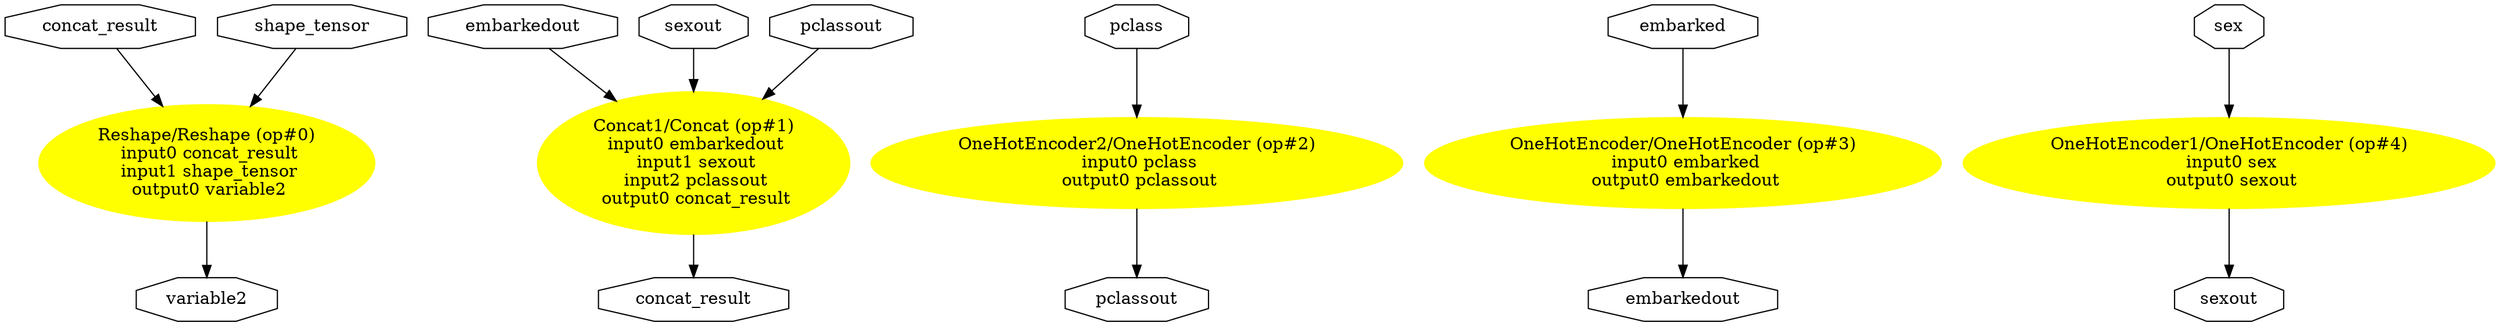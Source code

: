digraph pipeline_titanic {
	graph [bb="0,0,1692.9,261.38",
		rankdir=TB
	];
	node [label="\N"];
	"Reshape/Reshape (op#0)\n input0 concat_result\n input1 shape_tensor\n output0 variable2"	 [URL="javascript:alert('')",
		color=yellow,
		fillcolor=yellow,
		height=1.3356,
		pos="138.72,130.69",
		style=filled,
		width=3.1034];
	variable20	 [height=0.5,
		label=variable2,
		pos="138.72,18",
		shape=octagon,
		width=1.2897];
	"Reshape/Reshape (op#0)\n input0 concat_result\n input1 shape_tensor\n output0 variable2" -> variable20	 [pos="e,138.72,36.132 138.72,82.426 138.72,70.087 138.72,57.199 138.72,46.289"];
	concat_result0	 [height=0.5,
		label=concat_result,
		pos="64.721,243.38",
		shape=octagon,
		width=1.7978];
	concat_result0 -> "Reshape/Reshape (op#0)\n input0 concat_result\n input1 shape_tensor\n output0 variable2"	 [pos="e,108.41,177.03 76.284,225.08 83.488,214.31 93.185,199.8 102.79,185.44"];
	shape_tensor0	 [height=0.5,
		label=shape_tensor,
		pos="211.72,243.38",
		shape=octagon,
		width=1.7783];
	shape_tensor0 -> "Reshape/Reshape (op#0)\n input0 concat_result\n input1 shape_tensor\n output0 variable2"	 [pos="e,168.62,177.03 200.32,225.08 193.21,214.31 183.64,199.8 174.17,185.44"];
	"Concat1/Concat (op#1)\n input0 embarkedout\n input1 sexout\n input2 pclassout\n output0 concat_result"	 [URL="javascript:alert('')",
		color=yellow,
		fillcolor=yellow,
		height=1.6303,
		pos="474.72,130.69",
		style=filled,
		width=2.9463];
	concat_result1	 [height=0.5,
		label=concat_result,
		pos="474.72,18",
		shape=octagon,
		width=1.7978];
	"Concat1/Concat (op#1)\n input0 embarkedout\n input1 sexout\n input2 pclassout\n output0 concat_result" -> concat_result1	 [pos="e,474.72,36.265 474.72,71.751 474.72,62.934 474.72,54.205 474.72,46.462"];
	embarkedout0	 [height=0.5,
		label=embarkedout,
		pos="356.72,243.38",
		shape=octagon,
		width=1.7392];
	embarkedout0 -> "Concat1/Concat (op#1)\n input0 embarkedout\n input1 sexout\n input2 pclassout\n output0 concat_result"	 [pos="e,421.55,181.57 374.9,225.33 385.58,215.31 399.76,202.01 414.07,188.58"];
	sexout0	 [height=0.5,
		label=sexout,
		pos="474.72,243.38",
		shape=octagon,
		width=1.0357];
	sexout0 -> "Concat1/Concat (op#1)\n input0 embarkedout\n input1 sexout\n input2 pclassout\n output0 concat_result"	 [pos="e,474.72,189.63 474.72,225.08 474.72,217.94 474.72,209.16 474.72,199.86"];
	pclassout0	 [height=0.5,
		label=pclassout,
		pos="579.72,243.38",
		shape=octagon,
		width=1.3679];
	pclassout0 -> "Concat1/Concat (op#1)\n input0 embarkedout\n input1 sexout\n input2 pclassout\n output0 concat_result"	 [pos="e,523.69,183.31 563.32,225.08 554.35,215.63 542.66,203.31 530.72,190.72"];
	"OneHotEncoder2/OneHotEncoder (op#2)\n input0 pclass\n output0 pclassout"	 [URL="javascript:alert('')",
		color=yellow,
		fillcolor=yellow,
		height=1.041,
		pos="776.72,130.69",
		style=filled,
		width=4.9497];
	pclassout1	 [height=0.5,
		label=pclassout,
		pos="776.72,18",
		shape=octagon,
		width=1.3679];
	"OneHotEncoder2/OneHotEncoder (op#2)\n input0 pclass\n output0 pclassout" -> pclassout1	 [pos="e,776.72,36.288 776.72,93.139 776.72,77.884 776.72,60.468 776.72,46.35"];
	pclass0	 [height=0.5,
		label=pclass,
		pos="776.72,243.38",
		shape=octagon,
		width=1.0162];
	pclass0 -> "OneHotEncoder2/OneHotEncoder (op#2)\n input0 pclass\n output0 pclassout"	 [pos="e,776.72,168.55 776.72,225.08 776.72,212.6 776.72,195.1 776.72,178.62"];
	"OneHotEncoder/OneHotEncoder (op#3)\n input0 embarked\n output0 embarkedout"	 [URL="javascript:alert('')",
		color=yellow,
		fillcolor=yellow,
		height=1.041,
		pos="1145.7,130.69",
		style=filled,
		width=4.8123];
	embarkedout1	 [height=0.5,
		label=embarkedout,
		pos="1145.7,18",
		shape=octagon,
		width=1.7392];
	"OneHotEncoder/OneHotEncoder (op#3)\n input0 embarked\n output0 embarkedout" -> embarkedout1	 [pos="e,1145.7,36.288 1145.7,93.139 1145.7,77.884 1145.7,60.468 1145.7,46.35"];
	embarked0	 [height=0.5,
		label=embarked,
		pos="1145.7,243.38",
		shape=octagon,
		width=1.3874];
	embarked0 -> "OneHotEncoder/OneHotEncoder (op#3)\n input0 embarked\n output0 embarkedout"	 [pos="e,1145.7,168.55 1145.7,225.08 1145.7,212.6 1145.7,195.1 1145.7,178.62"];
	"OneHotEncoder1/OneHotEncoder (op#4)\n input0 sex\n output0 sexout"	 [URL="javascript:alert('')",
		color=yellow,
		fillcolor=yellow,
		height=1.041,
		pos="1514.7,130.69",
		style=filled,
		width=4.9497];
	sexout1	 [height=0.5,
		label=sexout,
		pos="1514.7,18",
		shape=octagon,
		width=1.0357];
	"OneHotEncoder1/OneHotEncoder (op#4)\n input0 sex\n output0 sexout" -> sexout1	 [pos="e,1514.7,36.288 1514.7,93.139 1514.7,77.884 1514.7,60.468 1514.7,46.35"];
	sex0	 [height=0.5,
		label=sex,
		pos="1514.7,243.38",
		shape=octagon,
		width=0.75];
	sex0 -> "OneHotEncoder1/OneHotEncoder (op#4)\n input0 sex\n output0 sexout"	 [pos="e,1514.7,168.55 1514.7,225.08 1514.7,212.6 1514.7,195.1 1514.7,178.62"];
}
